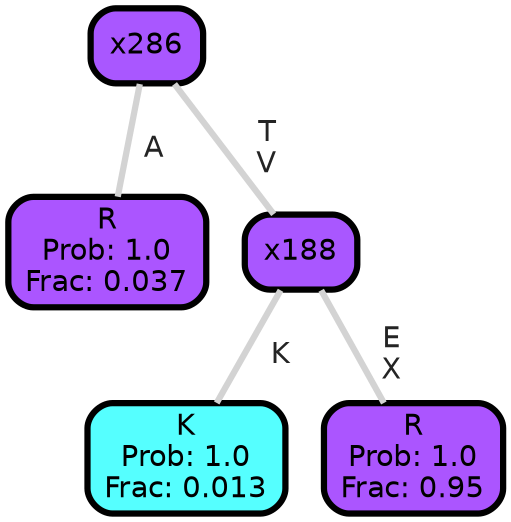 graph Tree {
node [shape=box, style="filled, rounded",color="black",penwidth="3",fontcolor="black",                 fontname=helvetica] ;
graph [ranksep="0 equally", splines=straight,                 bgcolor=transparent, dpi=200] ;
edge [fontname=helvetica, fontweight=bold,fontcolor=grey14,color=lightgray] ;
0 [label="R
Prob: 1.0
Frac: 0.037", fillcolor="#ab55ff"] ;
1 [label="x286", fillcolor="#a957ff"] ;
2 [label="K
Prob: 1.0
Frac: 0.013", fillcolor="#55ffff"] ;
3 [label="x188", fillcolor="#a957ff"] ;
4 [label="R
Prob: 1.0
Frac: 0.95", fillcolor="#ab55ff"] ;
1 -- 0 [label=" A",penwidth=3] ;
1 -- 3 [label=" T\n V",penwidth=3] ;
3 -- 2 [label=" K",penwidth=3] ;
3 -- 4 [label=" E\n X",penwidth=3] ;
{rank = same;}}
